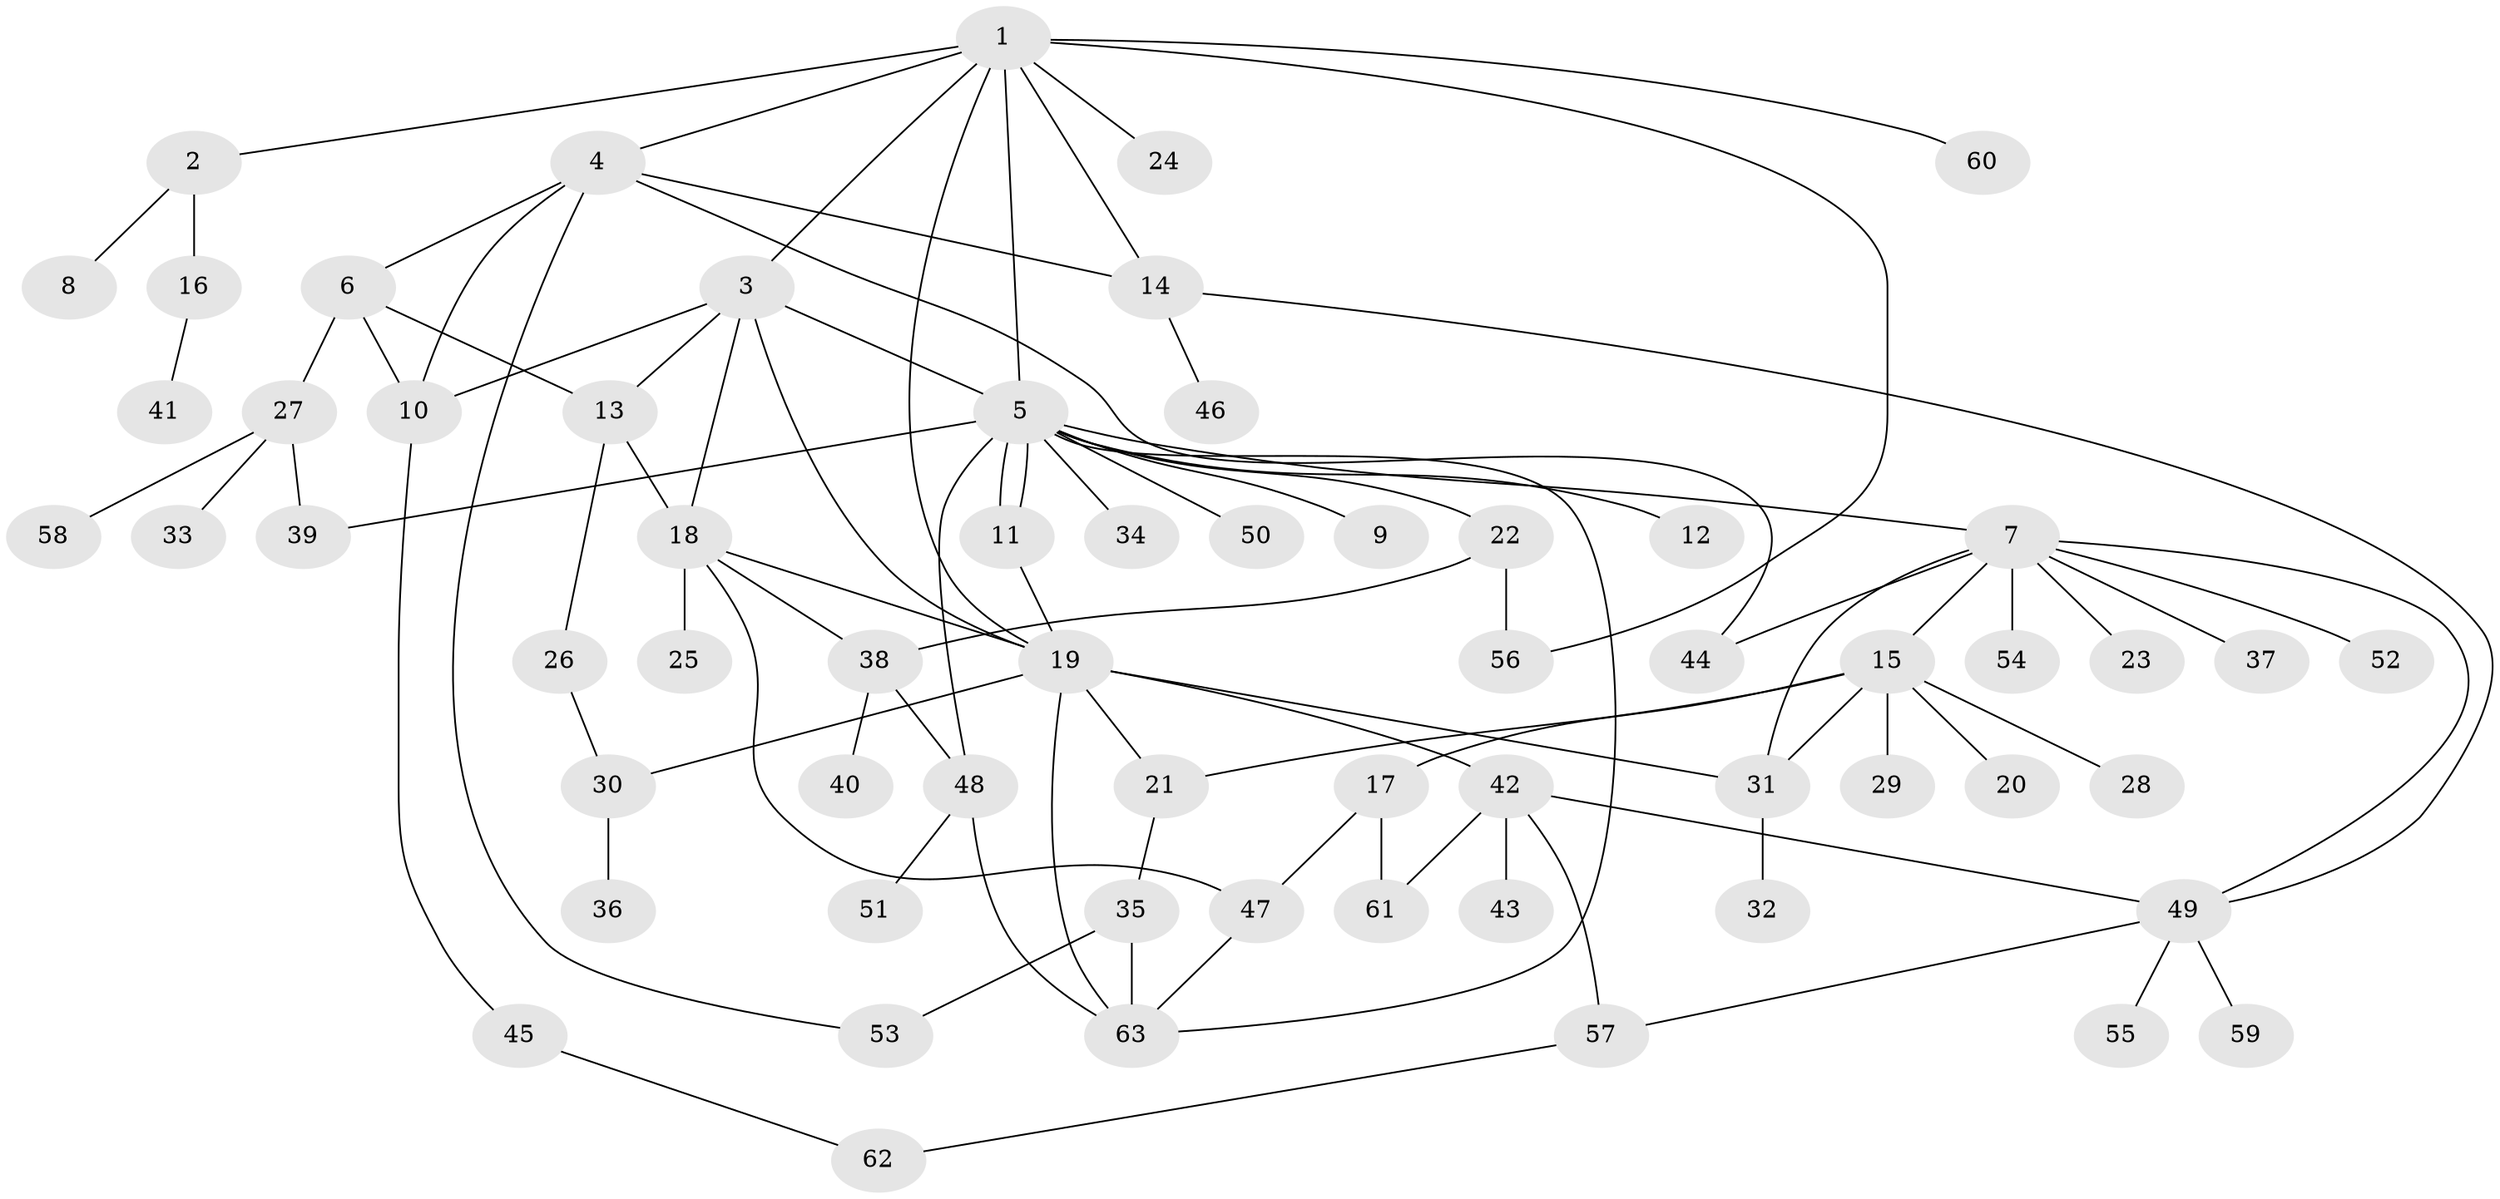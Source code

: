 // Generated by graph-tools (version 1.1) at 2025/47/03/09/25 04:47:54]
// undirected, 63 vertices, 92 edges
graph export_dot {
graph [start="1"]
  node [color=gray90,style=filled];
  1;
  2;
  3;
  4;
  5;
  6;
  7;
  8;
  9;
  10;
  11;
  12;
  13;
  14;
  15;
  16;
  17;
  18;
  19;
  20;
  21;
  22;
  23;
  24;
  25;
  26;
  27;
  28;
  29;
  30;
  31;
  32;
  33;
  34;
  35;
  36;
  37;
  38;
  39;
  40;
  41;
  42;
  43;
  44;
  45;
  46;
  47;
  48;
  49;
  50;
  51;
  52;
  53;
  54;
  55;
  56;
  57;
  58;
  59;
  60;
  61;
  62;
  63;
  1 -- 2;
  1 -- 3;
  1 -- 4;
  1 -- 5;
  1 -- 14;
  1 -- 19;
  1 -- 24;
  1 -- 56;
  1 -- 60;
  2 -- 8;
  2 -- 16;
  3 -- 5;
  3 -- 10;
  3 -- 13;
  3 -- 18;
  3 -- 19;
  4 -- 6;
  4 -- 10;
  4 -- 14;
  4 -- 44;
  4 -- 53;
  5 -- 7;
  5 -- 9;
  5 -- 11;
  5 -- 11;
  5 -- 12;
  5 -- 22;
  5 -- 34;
  5 -- 39;
  5 -- 48;
  5 -- 50;
  5 -- 63;
  6 -- 10;
  6 -- 13;
  6 -- 27;
  7 -- 15;
  7 -- 23;
  7 -- 31;
  7 -- 37;
  7 -- 44;
  7 -- 49;
  7 -- 52;
  7 -- 54;
  10 -- 45;
  11 -- 19;
  13 -- 18;
  13 -- 26;
  14 -- 46;
  14 -- 49;
  15 -- 17;
  15 -- 20;
  15 -- 21;
  15 -- 28;
  15 -- 29;
  15 -- 31;
  16 -- 41;
  17 -- 47;
  17 -- 61;
  18 -- 19;
  18 -- 25;
  18 -- 38;
  18 -- 47;
  19 -- 21;
  19 -- 30;
  19 -- 31;
  19 -- 42;
  19 -- 63;
  21 -- 35;
  22 -- 38;
  22 -- 56;
  26 -- 30;
  27 -- 33;
  27 -- 39;
  27 -- 58;
  30 -- 36;
  31 -- 32;
  35 -- 53;
  35 -- 63;
  38 -- 40;
  38 -- 48;
  42 -- 43;
  42 -- 49;
  42 -- 57;
  42 -- 61;
  45 -- 62;
  47 -- 63;
  48 -- 51;
  48 -- 63;
  49 -- 55;
  49 -- 57;
  49 -- 59;
  57 -- 62;
}
